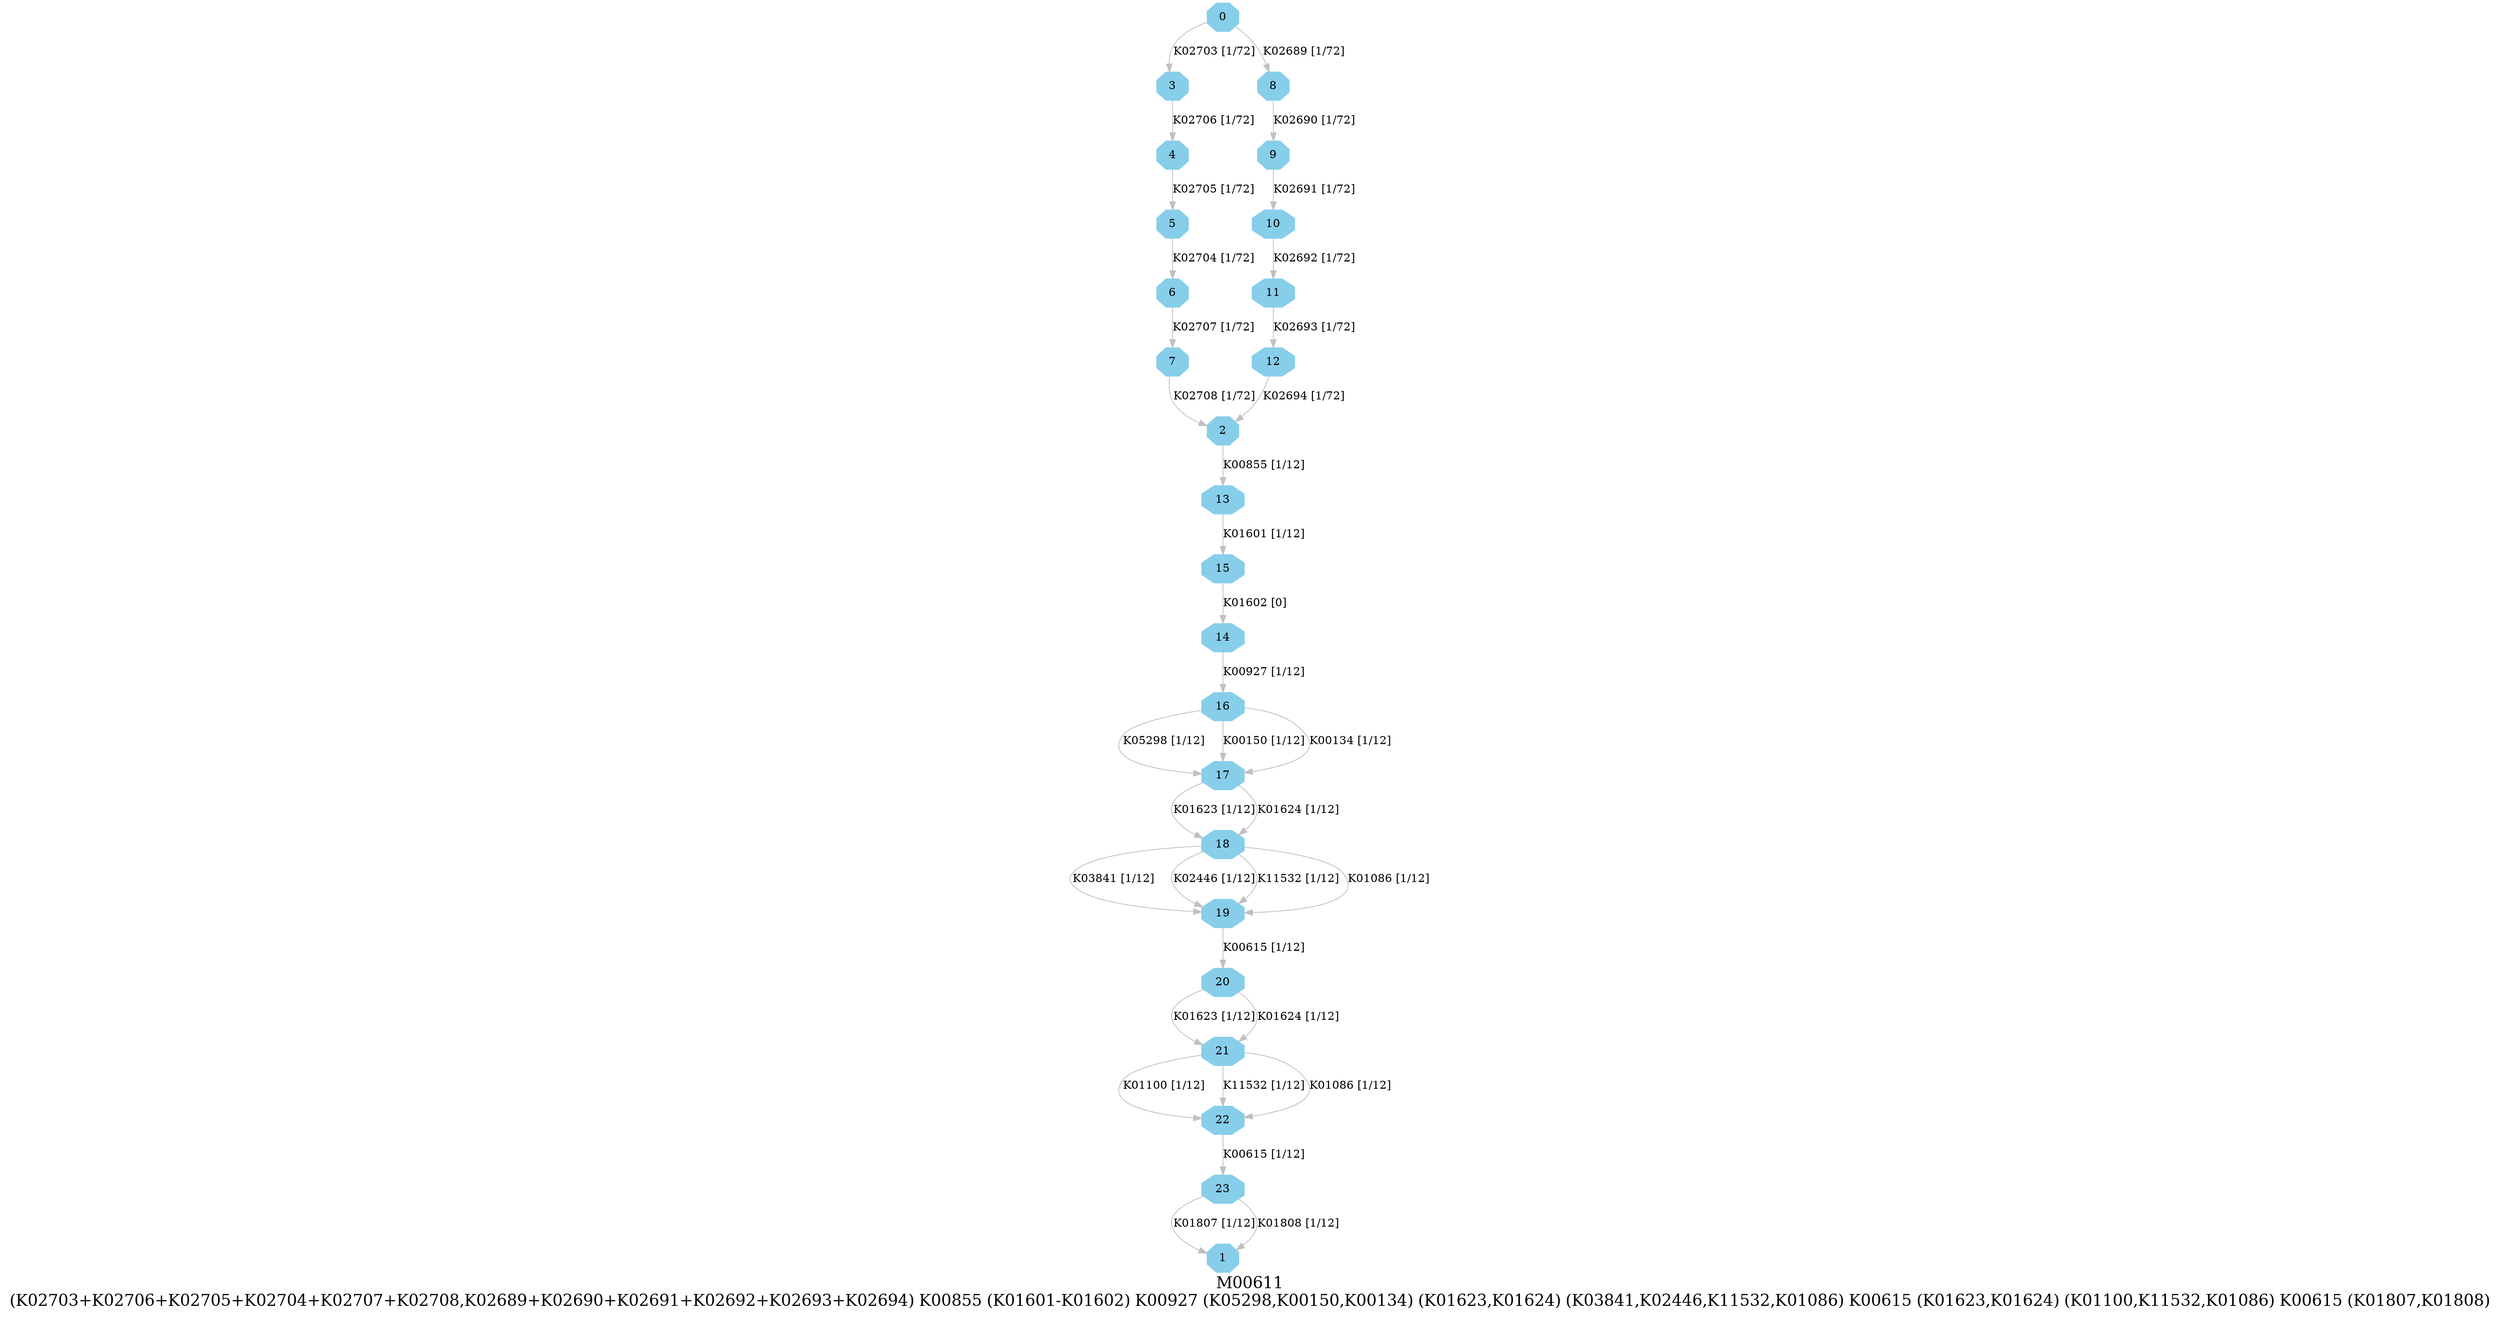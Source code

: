 digraph G {
graph [label="M00611
(K02703+K02706+K02705+K02704+K02707+K02708,K02689+K02690+K02691+K02692+K02693+K02694) K00855 (K01601-K01602) K00927 (K05298,K00150,K00134) (K01623,K01624) (K03841,K02446,K11532,K01086) K00615 (K01623,K01624) (K01100,K11532,K01086) K00615 (K01807,K01808)",fontsize=20];
node [shape=box,style=filled];
edge [len=3,color=grey];
{node [width=.3,height=.3,shape=octagon,style=filled,color=skyblue] 0 1 2 3 4 5 6 7 8 9 10 11 12 13 14 15 16 17 18 19 20 21 22 23 }
0 -> 3 [label="K02703 [1/72]"];
0 -> 8 [label="K02689 [1/72]"];
2 -> 13 [label="K00855 [1/12]"];
3 -> 4 [label="K02706 [1/72]"];
4 -> 5 [label="K02705 [1/72]"];
5 -> 6 [label="K02704 [1/72]"];
6 -> 7 [label="K02707 [1/72]"];
7 -> 2 [label="K02708 [1/72]"];
8 -> 9 [label="K02690 [1/72]"];
9 -> 10 [label="K02691 [1/72]"];
10 -> 11 [label="K02692 [1/72]"];
11 -> 12 [label="K02693 [1/72]"];
12 -> 2 [label="K02694 [1/72]"];
13 -> 15 [label="K01601 [1/12]"];
14 -> 16 [label="K00927 [1/12]"];
15 -> 14 [label="K01602 [0]"];
16 -> 17 [label="K05298 [1/12]"];
16 -> 17 [label="K00150 [1/12]"];
16 -> 17 [label="K00134 [1/12]"];
17 -> 18 [label="K01623 [1/12]"];
17 -> 18 [label="K01624 [1/12]"];
18 -> 19 [label="K03841 [1/12]"];
18 -> 19 [label="K02446 [1/12]"];
18 -> 19 [label="K11532 [1/12]"];
18 -> 19 [label="K01086 [1/12]"];
19 -> 20 [label="K00615 [1/12]"];
20 -> 21 [label="K01623 [1/12]"];
20 -> 21 [label="K01624 [1/12]"];
21 -> 22 [label="K01100 [1/12]"];
21 -> 22 [label="K11532 [1/12]"];
21 -> 22 [label="K01086 [1/12]"];
22 -> 23 [label="K00615 [1/12]"];
23 -> 1 [label="K01807 [1/12]"];
23 -> 1 [label="K01808 [1/12]"];
}